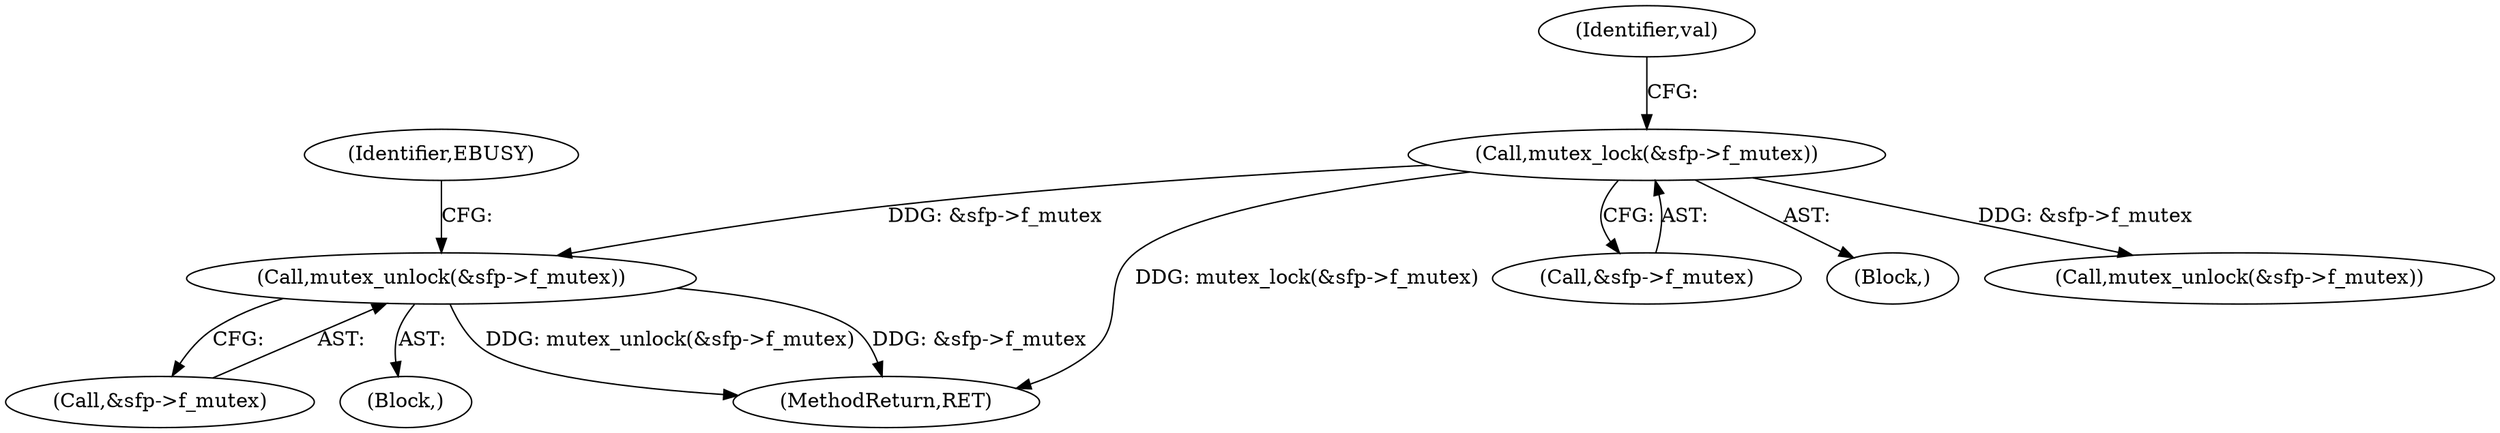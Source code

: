 digraph "0_linux_3e0097499839e0fe3af380410eababe5a47c4cf9_0@API" {
"1000658" [label="(Call,mutex_unlock(&sfp->f_mutex))"];
"1000635" [label="(Call,mutex_lock(&sfp->f_mutex))"];
"1000659" [label="(Call,&sfp->f_mutex)"];
"1000636" [label="(Call,&sfp->f_mutex)"];
"1000657" [label="(Block,)"];
"1000635" [label="(Call,mutex_lock(&sfp->f_mutex))"];
"1000642" [label="(Identifier,val)"];
"1000167" [label="(Block,)"];
"1000675" [label="(Call,mutex_unlock(&sfp->f_mutex))"];
"1000665" [label="(Identifier,EBUSY)"];
"1000658" [label="(Call,mutex_unlock(&sfp->f_mutex))"];
"1001060" [label="(MethodReturn,RET)"];
"1000658" -> "1000657"  [label="AST: "];
"1000658" -> "1000659"  [label="CFG: "];
"1000659" -> "1000658"  [label="AST: "];
"1000665" -> "1000658"  [label="CFG: "];
"1000658" -> "1001060"  [label="DDG: mutex_unlock(&sfp->f_mutex)"];
"1000658" -> "1001060"  [label="DDG: &sfp->f_mutex"];
"1000635" -> "1000658"  [label="DDG: &sfp->f_mutex"];
"1000635" -> "1000167"  [label="AST: "];
"1000635" -> "1000636"  [label="CFG: "];
"1000636" -> "1000635"  [label="AST: "];
"1000642" -> "1000635"  [label="CFG: "];
"1000635" -> "1001060"  [label="DDG: mutex_lock(&sfp->f_mutex)"];
"1000635" -> "1000675"  [label="DDG: &sfp->f_mutex"];
}
